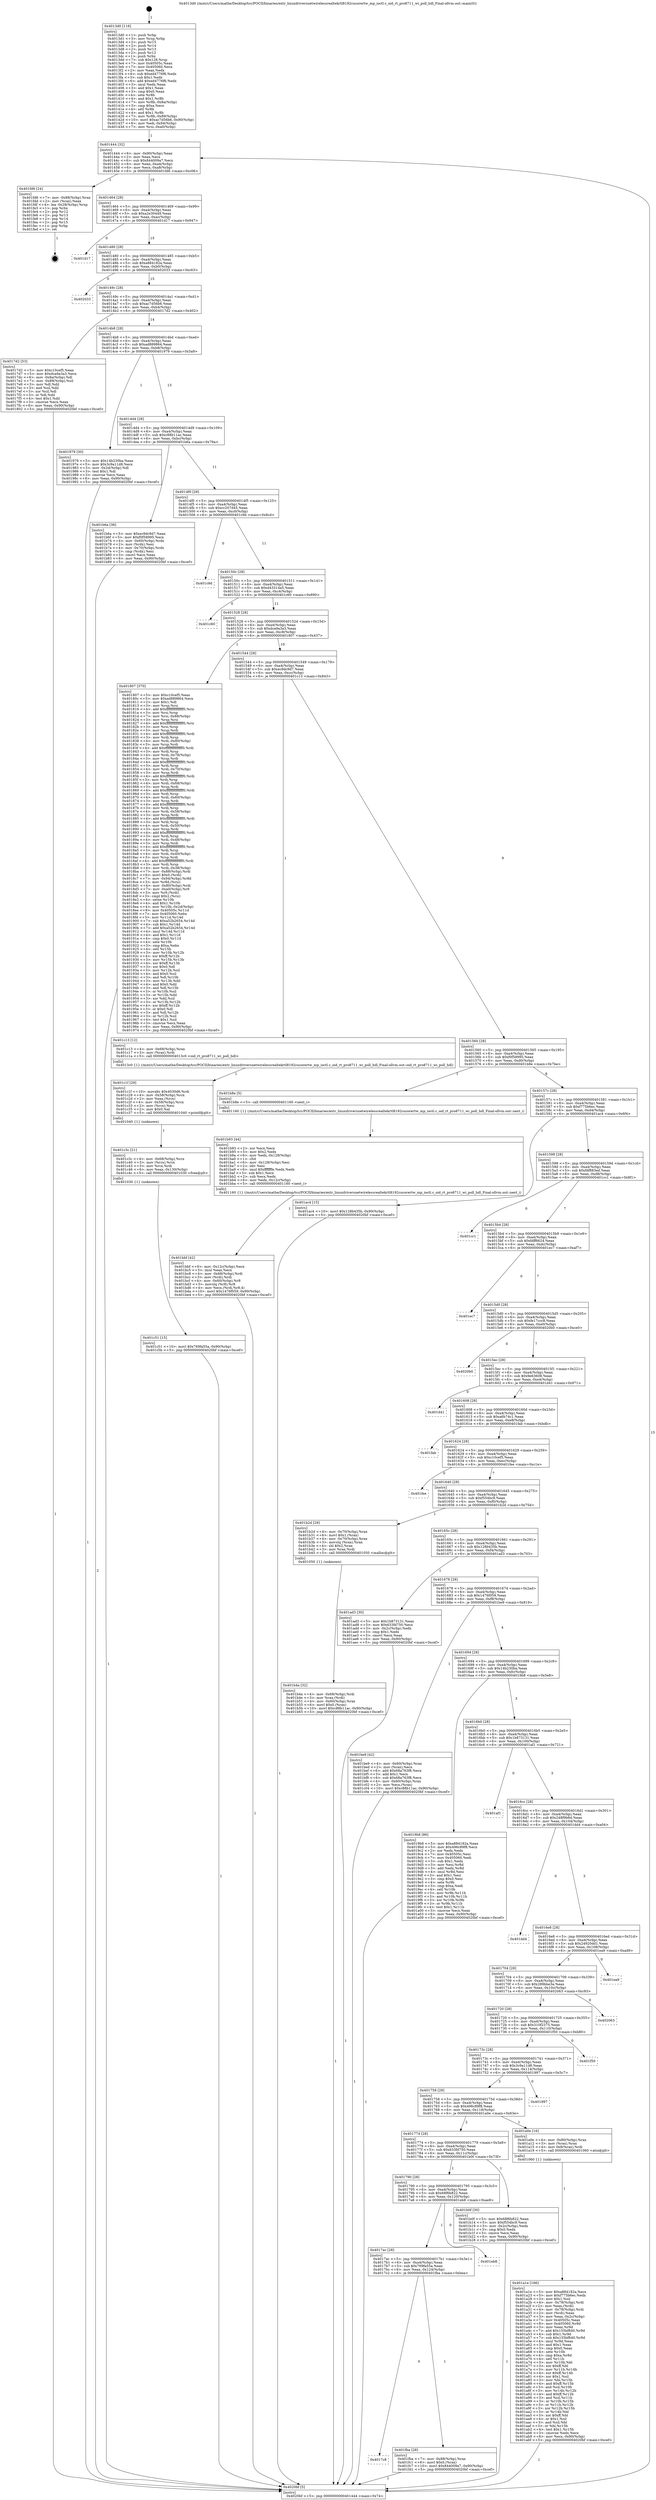 digraph "0x4013d0" {
  label = "0x4013d0 (/mnt/c/Users/mathe/Desktop/tcc/POCII/binaries/extr_linuxdriversnetwirelessrealtekrtl8192cucorertw_mp_ioctl.c_oid_rt_pro8711_wi_poll_hdl_Final-ollvm.out::main(0))"
  labelloc = "t"
  node[shape=record]

  Entry [label="",width=0.3,height=0.3,shape=circle,fillcolor=black,style=filled]
  "0x401444" [label="{
     0x401444 [32]\l
     | [instrs]\l
     &nbsp;&nbsp;0x401444 \<+6\>: mov -0x90(%rbp),%eax\l
     &nbsp;&nbsp;0x40144a \<+2\>: mov %eax,%ecx\l
     &nbsp;&nbsp;0x40144c \<+6\>: sub $0x844009a7,%ecx\l
     &nbsp;&nbsp;0x401452 \<+6\>: mov %eax,-0xa4(%rbp)\l
     &nbsp;&nbsp;0x401458 \<+6\>: mov %ecx,-0xa8(%rbp)\l
     &nbsp;&nbsp;0x40145e \<+6\>: je 0000000000401fd6 \<main+0xc06\>\l
  }"]
  "0x401fd6" [label="{
     0x401fd6 [24]\l
     | [instrs]\l
     &nbsp;&nbsp;0x401fd6 \<+7\>: mov -0x88(%rbp),%rax\l
     &nbsp;&nbsp;0x401fdd \<+2\>: mov (%rax),%eax\l
     &nbsp;&nbsp;0x401fdf \<+4\>: lea -0x28(%rbp),%rsp\l
     &nbsp;&nbsp;0x401fe3 \<+1\>: pop %rbx\l
     &nbsp;&nbsp;0x401fe4 \<+2\>: pop %r12\l
     &nbsp;&nbsp;0x401fe6 \<+2\>: pop %r13\l
     &nbsp;&nbsp;0x401fe8 \<+2\>: pop %r14\l
     &nbsp;&nbsp;0x401fea \<+2\>: pop %r15\l
     &nbsp;&nbsp;0x401fec \<+1\>: pop %rbp\l
     &nbsp;&nbsp;0x401fed \<+1\>: ret\l
  }"]
  "0x401464" [label="{
     0x401464 [28]\l
     | [instrs]\l
     &nbsp;&nbsp;0x401464 \<+5\>: jmp 0000000000401469 \<main+0x99\>\l
     &nbsp;&nbsp;0x401469 \<+6\>: mov -0xa4(%rbp),%eax\l
     &nbsp;&nbsp;0x40146f \<+5\>: sub $0xa2e30449,%eax\l
     &nbsp;&nbsp;0x401474 \<+6\>: mov %eax,-0xac(%rbp)\l
     &nbsp;&nbsp;0x40147a \<+6\>: je 0000000000401d17 \<main+0x947\>\l
  }"]
  Exit [label="",width=0.3,height=0.3,shape=circle,fillcolor=black,style=filled,peripheries=2]
  "0x401d17" [label="{
     0x401d17\l
  }", style=dashed]
  "0x401480" [label="{
     0x401480 [28]\l
     | [instrs]\l
     &nbsp;&nbsp;0x401480 \<+5\>: jmp 0000000000401485 \<main+0xb5\>\l
     &nbsp;&nbsp;0x401485 \<+6\>: mov -0xa4(%rbp),%eax\l
     &nbsp;&nbsp;0x40148b \<+5\>: sub $0xa884182a,%eax\l
     &nbsp;&nbsp;0x401490 \<+6\>: mov %eax,-0xb0(%rbp)\l
     &nbsp;&nbsp;0x401496 \<+6\>: je 0000000000402033 \<main+0xc63\>\l
  }"]
  "0x4017c8" [label="{
     0x4017c8\l
  }", style=dashed]
  "0x402033" [label="{
     0x402033\l
  }", style=dashed]
  "0x40149c" [label="{
     0x40149c [28]\l
     | [instrs]\l
     &nbsp;&nbsp;0x40149c \<+5\>: jmp 00000000004014a1 \<main+0xd1\>\l
     &nbsp;&nbsp;0x4014a1 \<+6\>: mov -0xa4(%rbp),%eax\l
     &nbsp;&nbsp;0x4014a7 \<+5\>: sub $0xac7d56b6,%eax\l
     &nbsp;&nbsp;0x4014ac \<+6\>: mov %eax,-0xb4(%rbp)\l
     &nbsp;&nbsp;0x4014b2 \<+6\>: je 00000000004017d2 \<main+0x402\>\l
  }"]
  "0x401fba" [label="{
     0x401fba [28]\l
     | [instrs]\l
     &nbsp;&nbsp;0x401fba \<+7\>: mov -0x88(%rbp),%rax\l
     &nbsp;&nbsp;0x401fc1 \<+6\>: movl $0x0,(%rax)\l
     &nbsp;&nbsp;0x401fc7 \<+10\>: movl $0x844009a7,-0x90(%rbp)\l
     &nbsp;&nbsp;0x401fd1 \<+5\>: jmp 00000000004020bf \<main+0xcef\>\l
  }"]
  "0x4017d2" [label="{
     0x4017d2 [53]\l
     | [instrs]\l
     &nbsp;&nbsp;0x4017d2 \<+5\>: mov $0xc10cef5,%eax\l
     &nbsp;&nbsp;0x4017d7 \<+5\>: mov $0xdca9a3a3,%ecx\l
     &nbsp;&nbsp;0x4017dc \<+6\>: mov -0x8a(%rbp),%dl\l
     &nbsp;&nbsp;0x4017e2 \<+7\>: mov -0x89(%rbp),%sil\l
     &nbsp;&nbsp;0x4017e9 \<+3\>: mov %dl,%dil\l
     &nbsp;&nbsp;0x4017ec \<+3\>: and %sil,%dil\l
     &nbsp;&nbsp;0x4017ef \<+3\>: xor %sil,%dl\l
     &nbsp;&nbsp;0x4017f2 \<+3\>: or %dl,%dil\l
     &nbsp;&nbsp;0x4017f5 \<+4\>: test $0x1,%dil\l
     &nbsp;&nbsp;0x4017f9 \<+3\>: cmovne %ecx,%eax\l
     &nbsp;&nbsp;0x4017fc \<+6\>: mov %eax,-0x90(%rbp)\l
     &nbsp;&nbsp;0x401802 \<+5\>: jmp 00000000004020bf \<main+0xcef\>\l
  }"]
  "0x4014b8" [label="{
     0x4014b8 [28]\l
     | [instrs]\l
     &nbsp;&nbsp;0x4014b8 \<+5\>: jmp 00000000004014bd \<main+0xed\>\l
     &nbsp;&nbsp;0x4014bd \<+6\>: mov -0xa4(%rbp),%eax\l
     &nbsp;&nbsp;0x4014c3 \<+5\>: sub $0xad889864,%eax\l
     &nbsp;&nbsp;0x4014c8 \<+6\>: mov %eax,-0xb8(%rbp)\l
     &nbsp;&nbsp;0x4014ce \<+6\>: je 0000000000401979 \<main+0x5a9\>\l
  }"]
  "0x4020bf" [label="{
     0x4020bf [5]\l
     | [instrs]\l
     &nbsp;&nbsp;0x4020bf \<+5\>: jmp 0000000000401444 \<main+0x74\>\l
  }"]
  "0x4013d0" [label="{
     0x4013d0 [116]\l
     | [instrs]\l
     &nbsp;&nbsp;0x4013d0 \<+1\>: push %rbp\l
     &nbsp;&nbsp;0x4013d1 \<+3\>: mov %rsp,%rbp\l
     &nbsp;&nbsp;0x4013d4 \<+2\>: push %r15\l
     &nbsp;&nbsp;0x4013d6 \<+2\>: push %r14\l
     &nbsp;&nbsp;0x4013d8 \<+2\>: push %r13\l
     &nbsp;&nbsp;0x4013da \<+2\>: push %r12\l
     &nbsp;&nbsp;0x4013dc \<+1\>: push %rbx\l
     &nbsp;&nbsp;0x4013dd \<+7\>: sub $0x128,%rsp\l
     &nbsp;&nbsp;0x4013e4 \<+7\>: mov 0x40505c,%eax\l
     &nbsp;&nbsp;0x4013eb \<+7\>: mov 0x405060,%ecx\l
     &nbsp;&nbsp;0x4013f2 \<+2\>: mov %eax,%edx\l
     &nbsp;&nbsp;0x4013f4 \<+6\>: sub $0xed4776f6,%edx\l
     &nbsp;&nbsp;0x4013fa \<+3\>: sub $0x1,%edx\l
     &nbsp;&nbsp;0x4013fd \<+6\>: add $0xed4776f6,%edx\l
     &nbsp;&nbsp;0x401403 \<+3\>: imul %edx,%eax\l
     &nbsp;&nbsp;0x401406 \<+3\>: and $0x1,%eax\l
     &nbsp;&nbsp;0x401409 \<+3\>: cmp $0x0,%eax\l
     &nbsp;&nbsp;0x40140c \<+4\>: sete %r8b\l
     &nbsp;&nbsp;0x401410 \<+4\>: and $0x1,%r8b\l
     &nbsp;&nbsp;0x401414 \<+7\>: mov %r8b,-0x8a(%rbp)\l
     &nbsp;&nbsp;0x40141b \<+3\>: cmp $0xa,%ecx\l
     &nbsp;&nbsp;0x40141e \<+4\>: setl %r8b\l
     &nbsp;&nbsp;0x401422 \<+4\>: and $0x1,%r8b\l
     &nbsp;&nbsp;0x401426 \<+7\>: mov %r8b,-0x89(%rbp)\l
     &nbsp;&nbsp;0x40142d \<+10\>: movl $0xac7d56b6,-0x90(%rbp)\l
     &nbsp;&nbsp;0x401437 \<+6\>: mov %edi,-0x94(%rbp)\l
     &nbsp;&nbsp;0x40143d \<+7\>: mov %rsi,-0xa0(%rbp)\l
  }"]
  "0x4017ac" [label="{
     0x4017ac [28]\l
     | [instrs]\l
     &nbsp;&nbsp;0x4017ac \<+5\>: jmp 00000000004017b1 \<main+0x3e1\>\l
     &nbsp;&nbsp;0x4017b1 \<+6\>: mov -0xa4(%rbp),%eax\l
     &nbsp;&nbsp;0x4017b7 \<+5\>: sub $0x769fa55a,%eax\l
     &nbsp;&nbsp;0x4017bc \<+6\>: mov %eax,-0x124(%rbp)\l
     &nbsp;&nbsp;0x4017c2 \<+6\>: je 0000000000401fba \<main+0xbea\>\l
  }"]
  "0x401979" [label="{
     0x401979 [30]\l
     | [instrs]\l
     &nbsp;&nbsp;0x401979 \<+5\>: mov $0x14b230ba,%eax\l
     &nbsp;&nbsp;0x40197e \<+5\>: mov $0x3c9a11d8,%ecx\l
     &nbsp;&nbsp;0x401983 \<+3\>: mov -0x2d(%rbp),%dl\l
     &nbsp;&nbsp;0x401986 \<+3\>: test $0x1,%dl\l
     &nbsp;&nbsp;0x401989 \<+3\>: cmovne %ecx,%eax\l
     &nbsp;&nbsp;0x40198c \<+6\>: mov %eax,-0x90(%rbp)\l
     &nbsp;&nbsp;0x401992 \<+5\>: jmp 00000000004020bf \<main+0xcef\>\l
  }"]
  "0x4014d4" [label="{
     0x4014d4 [28]\l
     | [instrs]\l
     &nbsp;&nbsp;0x4014d4 \<+5\>: jmp 00000000004014d9 \<main+0x109\>\l
     &nbsp;&nbsp;0x4014d9 \<+6\>: mov -0xa4(%rbp),%eax\l
     &nbsp;&nbsp;0x4014df \<+5\>: sub $0xc88b11ac,%eax\l
     &nbsp;&nbsp;0x4014e4 \<+6\>: mov %eax,-0xbc(%rbp)\l
     &nbsp;&nbsp;0x4014ea \<+6\>: je 0000000000401b6a \<main+0x79a\>\l
  }"]
  "0x401eb8" [label="{
     0x401eb8\l
  }", style=dashed]
  "0x401b6a" [label="{
     0x401b6a [36]\l
     | [instrs]\l
     &nbsp;&nbsp;0x401b6a \<+5\>: mov $0xec9dc9d7,%eax\l
     &nbsp;&nbsp;0x401b6f \<+5\>: mov $0xf0f58995,%ecx\l
     &nbsp;&nbsp;0x401b74 \<+4\>: mov -0x60(%rbp),%rdx\l
     &nbsp;&nbsp;0x401b78 \<+2\>: mov (%rdx),%esi\l
     &nbsp;&nbsp;0x401b7a \<+4\>: mov -0x70(%rbp),%rdx\l
     &nbsp;&nbsp;0x401b7e \<+2\>: cmp (%rdx),%esi\l
     &nbsp;&nbsp;0x401b80 \<+3\>: cmovl %ecx,%eax\l
     &nbsp;&nbsp;0x401b83 \<+6\>: mov %eax,-0x90(%rbp)\l
     &nbsp;&nbsp;0x401b89 \<+5\>: jmp 00000000004020bf \<main+0xcef\>\l
  }"]
  "0x4014f0" [label="{
     0x4014f0 [28]\l
     | [instrs]\l
     &nbsp;&nbsp;0x4014f0 \<+5\>: jmp 00000000004014f5 \<main+0x125\>\l
     &nbsp;&nbsp;0x4014f5 \<+6\>: mov -0xa4(%rbp),%eax\l
     &nbsp;&nbsp;0x4014fb \<+5\>: sub $0xcc207d45,%eax\l
     &nbsp;&nbsp;0x401500 \<+6\>: mov %eax,-0xc0(%rbp)\l
     &nbsp;&nbsp;0x401506 \<+6\>: je 0000000000401c9d \<main+0x8cd\>\l
  }"]
  "0x401c51" [label="{
     0x401c51 [15]\l
     | [instrs]\l
     &nbsp;&nbsp;0x401c51 \<+10\>: movl $0x769fa55a,-0x90(%rbp)\l
     &nbsp;&nbsp;0x401c5b \<+5\>: jmp 00000000004020bf \<main+0xcef\>\l
  }"]
  "0x401c9d" [label="{
     0x401c9d\l
  }", style=dashed]
  "0x40150c" [label="{
     0x40150c [28]\l
     | [instrs]\l
     &nbsp;&nbsp;0x40150c \<+5\>: jmp 0000000000401511 \<main+0x141\>\l
     &nbsp;&nbsp;0x401511 \<+6\>: mov -0xa4(%rbp),%eax\l
     &nbsp;&nbsp;0x401517 \<+5\>: sub $0xd43314a5,%eax\l
     &nbsp;&nbsp;0x40151c \<+6\>: mov %eax,-0xc4(%rbp)\l
     &nbsp;&nbsp;0x401522 \<+6\>: je 0000000000401c60 \<main+0x890\>\l
  }"]
  "0x401c3c" [label="{
     0x401c3c [21]\l
     | [instrs]\l
     &nbsp;&nbsp;0x401c3c \<+4\>: mov -0x68(%rbp),%rcx\l
     &nbsp;&nbsp;0x401c40 \<+3\>: mov (%rcx),%rcx\l
     &nbsp;&nbsp;0x401c43 \<+3\>: mov %rcx,%rdi\l
     &nbsp;&nbsp;0x401c46 \<+6\>: mov %eax,-0x130(%rbp)\l
     &nbsp;&nbsp;0x401c4c \<+5\>: call 0000000000401030 \<free@plt\>\l
     | [calls]\l
     &nbsp;&nbsp;0x401030 \{1\} (unknown)\l
  }"]
  "0x401c60" [label="{
     0x401c60\l
  }", style=dashed]
  "0x401528" [label="{
     0x401528 [28]\l
     | [instrs]\l
     &nbsp;&nbsp;0x401528 \<+5\>: jmp 000000000040152d \<main+0x15d\>\l
     &nbsp;&nbsp;0x40152d \<+6\>: mov -0xa4(%rbp),%eax\l
     &nbsp;&nbsp;0x401533 \<+5\>: sub $0xdca9a3a3,%eax\l
     &nbsp;&nbsp;0x401538 \<+6\>: mov %eax,-0xc8(%rbp)\l
     &nbsp;&nbsp;0x40153e \<+6\>: je 0000000000401807 \<main+0x437\>\l
  }"]
  "0x401c1f" [label="{
     0x401c1f [29]\l
     | [instrs]\l
     &nbsp;&nbsp;0x401c1f \<+10\>: movabs $0x4030d6,%rdi\l
     &nbsp;&nbsp;0x401c29 \<+4\>: mov -0x58(%rbp),%rcx\l
     &nbsp;&nbsp;0x401c2d \<+2\>: mov %eax,(%rcx)\l
     &nbsp;&nbsp;0x401c2f \<+4\>: mov -0x58(%rbp),%rcx\l
     &nbsp;&nbsp;0x401c33 \<+2\>: mov (%rcx),%esi\l
     &nbsp;&nbsp;0x401c35 \<+2\>: mov $0x0,%al\l
     &nbsp;&nbsp;0x401c37 \<+5\>: call 0000000000401040 \<printf@plt\>\l
     | [calls]\l
     &nbsp;&nbsp;0x401040 \{1\} (unknown)\l
  }"]
  "0x401807" [label="{
     0x401807 [370]\l
     | [instrs]\l
     &nbsp;&nbsp;0x401807 \<+5\>: mov $0xc10cef5,%eax\l
     &nbsp;&nbsp;0x40180c \<+5\>: mov $0xad889864,%ecx\l
     &nbsp;&nbsp;0x401811 \<+2\>: mov $0x1,%dl\l
     &nbsp;&nbsp;0x401813 \<+3\>: mov %rsp,%rsi\l
     &nbsp;&nbsp;0x401816 \<+4\>: add $0xfffffffffffffff0,%rsi\l
     &nbsp;&nbsp;0x40181a \<+3\>: mov %rsi,%rsp\l
     &nbsp;&nbsp;0x40181d \<+7\>: mov %rsi,-0x88(%rbp)\l
     &nbsp;&nbsp;0x401824 \<+3\>: mov %rsp,%rsi\l
     &nbsp;&nbsp;0x401827 \<+4\>: add $0xfffffffffffffff0,%rsi\l
     &nbsp;&nbsp;0x40182b \<+3\>: mov %rsi,%rsp\l
     &nbsp;&nbsp;0x40182e \<+3\>: mov %rsp,%rdi\l
     &nbsp;&nbsp;0x401831 \<+4\>: add $0xfffffffffffffff0,%rdi\l
     &nbsp;&nbsp;0x401835 \<+3\>: mov %rdi,%rsp\l
     &nbsp;&nbsp;0x401838 \<+4\>: mov %rdi,-0x80(%rbp)\l
     &nbsp;&nbsp;0x40183c \<+3\>: mov %rsp,%rdi\l
     &nbsp;&nbsp;0x40183f \<+4\>: add $0xfffffffffffffff0,%rdi\l
     &nbsp;&nbsp;0x401843 \<+3\>: mov %rdi,%rsp\l
     &nbsp;&nbsp;0x401846 \<+4\>: mov %rdi,-0x78(%rbp)\l
     &nbsp;&nbsp;0x40184a \<+3\>: mov %rsp,%rdi\l
     &nbsp;&nbsp;0x40184d \<+4\>: add $0xfffffffffffffff0,%rdi\l
     &nbsp;&nbsp;0x401851 \<+3\>: mov %rdi,%rsp\l
     &nbsp;&nbsp;0x401854 \<+4\>: mov %rdi,-0x70(%rbp)\l
     &nbsp;&nbsp;0x401858 \<+3\>: mov %rsp,%rdi\l
     &nbsp;&nbsp;0x40185b \<+4\>: add $0xfffffffffffffff0,%rdi\l
     &nbsp;&nbsp;0x40185f \<+3\>: mov %rdi,%rsp\l
     &nbsp;&nbsp;0x401862 \<+4\>: mov %rdi,-0x68(%rbp)\l
     &nbsp;&nbsp;0x401866 \<+3\>: mov %rsp,%rdi\l
     &nbsp;&nbsp;0x401869 \<+4\>: add $0xfffffffffffffff0,%rdi\l
     &nbsp;&nbsp;0x40186d \<+3\>: mov %rdi,%rsp\l
     &nbsp;&nbsp;0x401870 \<+4\>: mov %rdi,-0x60(%rbp)\l
     &nbsp;&nbsp;0x401874 \<+3\>: mov %rsp,%rdi\l
     &nbsp;&nbsp;0x401877 \<+4\>: add $0xfffffffffffffff0,%rdi\l
     &nbsp;&nbsp;0x40187b \<+3\>: mov %rdi,%rsp\l
     &nbsp;&nbsp;0x40187e \<+4\>: mov %rdi,-0x58(%rbp)\l
     &nbsp;&nbsp;0x401882 \<+3\>: mov %rsp,%rdi\l
     &nbsp;&nbsp;0x401885 \<+4\>: add $0xfffffffffffffff0,%rdi\l
     &nbsp;&nbsp;0x401889 \<+3\>: mov %rdi,%rsp\l
     &nbsp;&nbsp;0x40188c \<+4\>: mov %rdi,-0x50(%rbp)\l
     &nbsp;&nbsp;0x401890 \<+3\>: mov %rsp,%rdi\l
     &nbsp;&nbsp;0x401893 \<+4\>: add $0xfffffffffffffff0,%rdi\l
     &nbsp;&nbsp;0x401897 \<+3\>: mov %rdi,%rsp\l
     &nbsp;&nbsp;0x40189a \<+4\>: mov %rdi,-0x48(%rbp)\l
     &nbsp;&nbsp;0x40189e \<+3\>: mov %rsp,%rdi\l
     &nbsp;&nbsp;0x4018a1 \<+4\>: add $0xfffffffffffffff0,%rdi\l
     &nbsp;&nbsp;0x4018a5 \<+3\>: mov %rdi,%rsp\l
     &nbsp;&nbsp;0x4018a8 \<+4\>: mov %rdi,-0x40(%rbp)\l
     &nbsp;&nbsp;0x4018ac \<+3\>: mov %rsp,%rdi\l
     &nbsp;&nbsp;0x4018af \<+4\>: add $0xfffffffffffffff0,%rdi\l
     &nbsp;&nbsp;0x4018b3 \<+3\>: mov %rdi,%rsp\l
     &nbsp;&nbsp;0x4018b6 \<+4\>: mov %rdi,-0x38(%rbp)\l
     &nbsp;&nbsp;0x4018ba \<+7\>: mov -0x88(%rbp),%rdi\l
     &nbsp;&nbsp;0x4018c1 \<+6\>: movl $0x0,(%rdi)\l
     &nbsp;&nbsp;0x4018c7 \<+7\>: mov -0x94(%rbp),%r8d\l
     &nbsp;&nbsp;0x4018ce \<+3\>: mov %r8d,(%rsi)\l
     &nbsp;&nbsp;0x4018d1 \<+4\>: mov -0x80(%rbp),%rdi\l
     &nbsp;&nbsp;0x4018d5 \<+7\>: mov -0xa0(%rbp),%r9\l
     &nbsp;&nbsp;0x4018dc \<+3\>: mov %r9,(%rdi)\l
     &nbsp;&nbsp;0x4018df \<+3\>: cmpl $0x2,(%rsi)\l
     &nbsp;&nbsp;0x4018e2 \<+4\>: setne %r10b\l
     &nbsp;&nbsp;0x4018e6 \<+4\>: and $0x1,%r10b\l
     &nbsp;&nbsp;0x4018ea \<+4\>: mov %r10b,-0x2d(%rbp)\l
     &nbsp;&nbsp;0x4018ee \<+8\>: mov 0x40505c,%r11d\l
     &nbsp;&nbsp;0x4018f6 \<+7\>: mov 0x405060,%ebx\l
     &nbsp;&nbsp;0x4018fd \<+3\>: mov %r11d,%r14d\l
     &nbsp;&nbsp;0x401900 \<+7\>: sub $0xa52b2654,%r14d\l
     &nbsp;&nbsp;0x401907 \<+4\>: sub $0x1,%r14d\l
     &nbsp;&nbsp;0x40190b \<+7\>: add $0xa52b2654,%r14d\l
     &nbsp;&nbsp;0x401912 \<+4\>: imul %r14d,%r11d\l
     &nbsp;&nbsp;0x401916 \<+4\>: and $0x1,%r11d\l
     &nbsp;&nbsp;0x40191a \<+4\>: cmp $0x0,%r11d\l
     &nbsp;&nbsp;0x40191e \<+4\>: sete %r10b\l
     &nbsp;&nbsp;0x401922 \<+3\>: cmp $0xa,%ebx\l
     &nbsp;&nbsp;0x401925 \<+4\>: setl %r15b\l
     &nbsp;&nbsp;0x401929 \<+3\>: mov %r10b,%r12b\l
     &nbsp;&nbsp;0x40192c \<+4\>: xor $0xff,%r12b\l
     &nbsp;&nbsp;0x401930 \<+3\>: mov %r15b,%r13b\l
     &nbsp;&nbsp;0x401933 \<+4\>: xor $0xff,%r13b\l
     &nbsp;&nbsp;0x401937 \<+3\>: xor $0x0,%dl\l
     &nbsp;&nbsp;0x40193a \<+3\>: mov %r12b,%sil\l
     &nbsp;&nbsp;0x40193d \<+4\>: and $0x0,%sil\l
     &nbsp;&nbsp;0x401941 \<+3\>: and %dl,%r10b\l
     &nbsp;&nbsp;0x401944 \<+3\>: mov %r13b,%dil\l
     &nbsp;&nbsp;0x401947 \<+4\>: and $0x0,%dil\l
     &nbsp;&nbsp;0x40194b \<+3\>: and %dl,%r15b\l
     &nbsp;&nbsp;0x40194e \<+3\>: or %r10b,%sil\l
     &nbsp;&nbsp;0x401951 \<+3\>: or %r15b,%dil\l
     &nbsp;&nbsp;0x401954 \<+3\>: xor %dil,%sil\l
     &nbsp;&nbsp;0x401957 \<+3\>: or %r13b,%r12b\l
     &nbsp;&nbsp;0x40195a \<+4\>: xor $0xff,%r12b\l
     &nbsp;&nbsp;0x40195e \<+3\>: or $0x0,%dl\l
     &nbsp;&nbsp;0x401961 \<+3\>: and %dl,%r12b\l
     &nbsp;&nbsp;0x401964 \<+3\>: or %r12b,%sil\l
     &nbsp;&nbsp;0x401967 \<+4\>: test $0x1,%sil\l
     &nbsp;&nbsp;0x40196b \<+3\>: cmovne %ecx,%eax\l
     &nbsp;&nbsp;0x40196e \<+6\>: mov %eax,-0x90(%rbp)\l
     &nbsp;&nbsp;0x401974 \<+5\>: jmp 00000000004020bf \<main+0xcef\>\l
  }"]
  "0x401544" [label="{
     0x401544 [28]\l
     | [instrs]\l
     &nbsp;&nbsp;0x401544 \<+5\>: jmp 0000000000401549 \<main+0x179\>\l
     &nbsp;&nbsp;0x401549 \<+6\>: mov -0xa4(%rbp),%eax\l
     &nbsp;&nbsp;0x40154f \<+5\>: sub $0xec9dc9d7,%eax\l
     &nbsp;&nbsp;0x401554 \<+6\>: mov %eax,-0xcc(%rbp)\l
     &nbsp;&nbsp;0x40155a \<+6\>: je 0000000000401c13 \<main+0x843\>\l
  }"]
  "0x401bbf" [label="{
     0x401bbf [42]\l
     | [instrs]\l
     &nbsp;&nbsp;0x401bbf \<+6\>: mov -0x12c(%rbp),%ecx\l
     &nbsp;&nbsp;0x401bc5 \<+3\>: imul %eax,%ecx\l
     &nbsp;&nbsp;0x401bc8 \<+4\>: mov -0x68(%rbp),%rdi\l
     &nbsp;&nbsp;0x401bcc \<+3\>: mov (%rdi),%rdi\l
     &nbsp;&nbsp;0x401bcf \<+4\>: mov -0x60(%rbp),%r8\l
     &nbsp;&nbsp;0x401bd3 \<+3\>: movslq (%r8),%r8\l
     &nbsp;&nbsp;0x401bd6 \<+4\>: mov %ecx,(%rdi,%r8,4)\l
     &nbsp;&nbsp;0x401bda \<+10\>: movl $0x1476f059,-0x90(%rbp)\l
     &nbsp;&nbsp;0x401be4 \<+5\>: jmp 00000000004020bf \<main+0xcef\>\l
  }"]
  "0x401b93" [label="{
     0x401b93 [44]\l
     | [instrs]\l
     &nbsp;&nbsp;0x401b93 \<+2\>: xor %ecx,%ecx\l
     &nbsp;&nbsp;0x401b95 \<+5\>: mov $0x2,%edx\l
     &nbsp;&nbsp;0x401b9a \<+6\>: mov %edx,-0x128(%rbp)\l
     &nbsp;&nbsp;0x401ba0 \<+1\>: cltd\l
     &nbsp;&nbsp;0x401ba1 \<+6\>: mov -0x128(%rbp),%esi\l
     &nbsp;&nbsp;0x401ba7 \<+2\>: idiv %esi\l
     &nbsp;&nbsp;0x401ba9 \<+6\>: imul $0xfffffffe,%edx,%edx\l
     &nbsp;&nbsp;0x401baf \<+3\>: sub $0x1,%ecx\l
     &nbsp;&nbsp;0x401bb2 \<+2\>: sub %ecx,%edx\l
     &nbsp;&nbsp;0x401bb4 \<+6\>: mov %edx,-0x12c(%rbp)\l
     &nbsp;&nbsp;0x401bba \<+5\>: call 0000000000401160 \<next_i\>\l
     | [calls]\l
     &nbsp;&nbsp;0x401160 \{1\} (/mnt/c/Users/mathe/Desktop/tcc/POCII/binaries/extr_linuxdriversnetwirelessrealtekrtl8192cucorertw_mp_ioctl.c_oid_rt_pro8711_wi_poll_hdl_Final-ollvm.out::next_i)\l
  }"]
  "0x401c13" [label="{
     0x401c13 [12]\l
     | [instrs]\l
     &nbsp;&nbsp;0x401c13 \<+4\>: mov -0x68(%rbp),%rax\l
     &nbsp;&nbsp;0x401c17 \<+3\>: mov (%rax),%rdi\l
     &nbsp;&nbsp;0x401c1a \<+5\>: call 00000000004013c0 \<oid_rt_pro8711_wi_poll_hdl\>\l
     | [calls]\l
     &nbsp;&nbsp;0x4013c0 \{1\} (/mnt/c/Users/mathe/Desktop/tcc/POCII/binaries/extr_linuxdriversnetwirelessrealtekrtl8192cucorertw_mp_ioctl.c_oid_rt_pro8711_wi_poll_hdl_Final-ollvm.out::oid_rt_pro8711_wi_poll_hdl)\l
  }"]
  "0x401560" [label="{
     0x401560 [28]\l
     | [instrs]\l
     &nbsp;&nbsp;0x401560 \<+5\>: jmp 0000000000401565 \<main+0x195\>\l
     &nbsp;&nbsp;0x401565 \<+6\>: mov -0xa4(%rbp),%eax\l
     &nbsp;&nbsp;0x40156b \<+5\>: sub $0xf0f58995,%eax\l
     &nbsp;&nbsp;0x401570 \<+6\>: mov %eax,-0xd0(%rbp)\l
     &nbsp;&nbsp;0x401576 \<+6\>: je 0000000000401b8e \<main+0x7be\>\l
  }"]
  "0x401b4a" [label="{
     0x401b4a [32]\l
     | [instrs]\l
     &nbsp;&nbsp;0x401b4a \<+4\>: mov -0x68(%rbp),%rdi\l
     &nbsp;&nbsp;0x401b4e \<+3\>: mov %rax,(%rdi)\l
     &nbsp;&nbsp;0x401b51 \<+4\>: mov -0x60(%rbp),%rax\l
     &nbsp;&nbsp;0x401b55 \<+6\>: movl $0x0,(%rax)\l
     &nbsp;&nbsp;0x401b5b \<+10\>: movl $0xc88b11ac,-0x90(%rbp)\l
     &nbsp;&nbsp;0x401b65 \<+5\>: jmp 00000000004020bf \<main+0xcef\>\l
  }"]
  "0x401b8e" [label="{
     0x401b8e [5]\l
     | [instrs]\l
     &nbsp;&nbsp;0x401b8e \<+5\>: call 0000000000401160 \<next_i\>\l
     | [calls]\l
     &nbsp;&nbsp;0x401160 \{1\} (/mnt/c/Users/mathe/Desktop/tcc/POCII/binaries/extr_linuxdriversnetwirelessrealtekrtl8192cucorertw_mp_ioctl.c_oid_rt_pro8711_wi_poll_hdl_Final-ollvm.out::next_i)\l
  }"]
  "0x40157c" [label="{
     0x40157c [28]\l
     | [instrs]\l
     &nbsp;&nbsp;0x40157c \<+5\>: jmp 0000000000401581 \<main+0x1b1\>\l
     &nbsp;&nbsp;0x401581 \<+6\>: mov -0xa4(%rbp),%eax\l
     &nbsp;&nbsp;0x401587 \<+5\>: sub $0xf775b6ec,%eax\l
     &nbsp;&nbsp;0x40158c \<+6\>: mov %eax,-0xd4(%rbp)\l
     &nbsp;&nbsp;0x401592 \<+6\>: je 0000000000401ac4 \<main+0x6f4\>\l
  }"]
  "0x401790" [label="{
     0x401790 [28]\l
     | [instrs]\l
     &nbsp;&nbsp;0x401790 \<+5\>: jmp 0000000000401795 \<main+0x3c5\>\l
     &nbsp;&nbsp;0x401795 \<+6\>: mov -0xa4(%rbp),%eax\l
     &nbsp;&nbsp;0x40179b \<+5\>: sub $0x68f6b822,%eax\l
     &nbsp;&nbsp;0x4017a0 \<+6\>: mov %eax,-0x120(%rbp)\l
     &nbsp;&nbsp;0x4017a6 \<+6\>: je 0000000000401eb8 \<main+0xae8\>\l
  }"]
  "0x401ac4" [label="{
     0x401ac4 [15]\l
     | [instrs]\l
     &nbsp;&nbsp;0x401ac4 \<+10\>: movl $0x128b435b,-0x90(%rbp)\l
     &nbsp;&nbsp;0x401ace \<+5\>: jmp 00000000004020bf \<main+0xcef\>\l
  }"]
  "0x401598" [label="{
     0x401598 [28]\l
     | [instrs]\l
     &nbsp;&nbsp;0x401598 \<+5\>: jmp 000000000040159d \<main+0x1cd\>\l
     &nbsp;&nbsp;0x40159d \<+6\>: mov -0xa4(%rbp),%eax\l
     &nbsp;&nbsp;0x4015a3 \<+5\>: sub $0xfdf883ed,%eax\l
     &nbsp;&nbsp;0x4015a8 \<+6\>: mov %eax,-0xd8(%rbp)\l
     &nbsp;&nbsp;0x4015ae \<+6\>: je 0000000000401cc1 \<main+0x8f1\>\l
  }"]
  "0x401b0f" [label="{
     0x401b0f [30]\l
     | [instrs]\l
     &nbsp;&nbsp;0x401b0f \<+5\>: mov $0x68f6b822,%eax\l
     &nbsp;&nbsp;0x401b14 \<+5\>: mov $0xf554bc9,%ecx\l
     &nbsp;&nbsp;0x401b19 \<+3\>: mov -0x2c(%rbp),%edx\l
     &nbsp;&nbsp;0x401b1c \<+3\>: cmp $0x0,%edx\l
     &nbsp;&nbsp;0x401b1f \<+3\>: cmove %ecx,%eax\l
     &nbsp;&nbsp;0x401b22 \<+6\>: mov %eax,-0x90(%rbp)\l
     &nbsp;&nbsp;0x401b28 \<+5\>: jmp 00000000004020bf \<main+0xcef\>\l
  }"]
  "0x401cc1" [label="{
     0x401cc1\l
  }", style=dashed]
  "0x4015b4" [label="{
     0x4015b4 [28]\l
     | [instrs]\l
     &nbsp;&nbsp;0x4015b4 \<+5\>: jmp 00000000004015b9 \<main+0x1e9\>\l
     &nbsp;&nbsp;0x4015b9 \<+6\>: mov -0xa4(%rbp),%eax\l
     &nbsp;&nbsp;0x4015bf \<+5\>: sub $0xfdff6624,%eax\l
     &nbsp;&nbsp;0x4015c4 \<+6\>: mov %eax,-0xdc(%rbp)\l
     &nbsp;&nbsp;0x4015ca \<+6\>: je 0000000000401ec7 \<main+0xaf7\>\l
  }"]
  "0x401a1e" [label="{
     0x401a1e [166]\l
     | [instrs]\l
     &nbsp;&nbsp;0x401a1e \<+5\>: mov $0xa884182a,%ecx\l
     &nbsp;&nbsp;0x401a23 \<+5\>: mov $0xf775b6ec,%edx\l
     &nbsp;&nbsp;0x401a28 \<+3\>: mov $0x1,%sil\l
     &nbsp;&nbsp;0x401a2b \<+4\>: mov -0x78(%rbp),%rdi\l
     &nbsp;&nbsp;0x401a2f \<+2\>: mov %eax,(%rdi)\l
     &nbsp;&nbsp;0x401a31 \<+4\>: mov -0x78(%rbp),%rdi\l
     &nbsp;&nbsp;0x401a35 \<+2\>: mov (%rdi),%eax\l
     &nbsp;&nbsp;0x401a37 \<+3\>: mov %eax,-0x2c(%rbp)\l
     &nbsp;&nbsp;0x401a3a \<+7\>: mov 0x40505c,%eax\l
     &nbsp;&nbsp;0x401a41 \<+8\>: mov 0x405060,%r8d\l
     &nbsp;&nbsp;0x401a49 \<+3\>: mov %eax,%r9d\l
     &nbsp;&nbsp;0x401a4c \<+7\>: add $0x155bf840,%r9d\l
     &nbsp;&nbsp;0x401a53 \<+4\>: sub $0x1,%r9d\l
     &nbsp;&nbsp;0x401a57 \<+7\>: sub $0x155bf840,%r9d\l
     &nbsp;&nbsp;0x401a5e \<+4\>: imul %r9d,%eax\l
     &nbsp;&nbsp;0x401a62 \<+3\>: and $0x1,%eax\l
     &nbsp;&nbsp;0x401a65 \<+3\>: cmp $0x0,%eax\l
     &nbsp;&nbsp;0x401a68 \<+4\>: sete %r10b\l
     &nbsp;&nbsp;0x401a6c \<+4\>: cmp $0xa,%r8d\l
     &nbsp;&nbsp;0x401a70 \<+4\>: setl %r11b\l
     &nbsp;&nbsp;0x401a74 \<+3\>: mov %r10b,%bl\l
     &nbsp;&nbsp;0x401a77 \<+3\>: xor $0xff,%bl\l
     &nbsp;&nbsp;0x401a7a \<+3\>: mov %r11b,%r14b\l
     &nbsp;&nbsp;0x401a7d \<+4\>: xor $0xff,%r14b\l
     &nbsp;&nbsp;0x401a81 \<+4\>: xor $0x1,%sil\l
     &nbsp;&nbsp;0x401a85 \<+3\>: mov %bl,%r15b\l
     &nbsp;&nbsp;0x401a88 \<+4\>: and $0xff,%r15b\l
     &nbsp;&nbsp;0x401a8c \<+3\>: and %sil,%r10b\l
     &nbsp;&nbsp;0x401a8f \<+3\>: mov %r14b,%r12b\l
     &nbsp;&nbsp;0x401a92 \<+4\>: and $0xff,%r12b\l
     &nbsp;&nbsp;0x401a96 \<+3\>: and %sil,%r11b\l
     &nbsp;&nbsp;0x401a99 \<+3\>: or %r10b,%r15b\l
     &nbsp;&nbsp;0x401a9c \<+3\>: or %r11b,%r12b\l
     &nbsp;&nbsp;0x401a9f \<+3\>: xor %r12b,%r15b\l
     &nbsp;&nbsp;0x401aa2 \<+3\>: or %r14b,%bl\l
     &nbsp;&nbsp;0x401aa5 \<+3\>: xor $0xff,%bl\l
     &nbsp;&nbsp;0x401aa8 \<+4\>: or $0x1,%sil\l
     &nbsp;&nbsp;0x401aac \<+3\>: and %sil,%bl\l
     &nbsp;&nbsp;0x401aaf \<+3\>: or %bl,%r15b\l
     &nbsp;&nbsp;0x401ab2 \<+4\>: test $0x1,%r15b\l
     &nbsp;&nbsp;0x401ab6 \<+3\>: cmovne %edx,%ecx\l
     &nbsp;&nbsp;0x401ab9 \<+6\>: mov %ecx,-0x90(%rbp)\l
     &nbsp;&nbsp;0x401abf \<+5\>: jmp 00000000004020bf \<main+0xcef\>\l
  }"]
  "0x401ec7" [label="{
     0x401ec7\l
  }", style=dashed]
  "0x4015d0" [label="{
     0x4015d0 [28]\l
     | [instrs]\l
     &nbsp;&nbsp;0x4015d0 \<+5\>: jmp 00000000004015d5 \<main+0x205\>\l
     &nbsp;&nbsp;0x4015d5 \<+6\>: mov -0xa4(%rbp),%eax\l
     &nbsp;&nbsp;0x4015db \<+5\>: sub $0xfe17ccc8,%eax\l
     &nbsp;&nbsp;0x4015e0 \<+6\>: mov %eax,-0xe0(%rbp)\l
     &nbsp;&nbsp;0x4015e6 \<+6\>: je 00000000004020b0 \<main+0xce0\>\l
  }"]
  "0x401774" [label="{
     0x401774 [28]\l
     | [instrs]\l
     &nbsp;&nbsp;0x401774 \<+5\>: jmp 0000000000401779 \<main+0x3a9\>\l
     &nbsp;&nbsp;0x401779 \<+6\>: mov -0xa4(%rbp),%eax\l
     &nbsp;&nbsp;0x40177f \<+5\>: sub $0x633fd750,%eax\l
     &nbsp;&nbsp;0x401784 \<+6\>: mov %eax,-0x11c(%rbp)\l
     &nbsp;&nbsp;0x40178a \<+6\>: je 0000000000401b0f \<main+0x73f\>\l
  }"]
  "0x4020b0" [label="{
     0x4020b0\l
  }", style=dashed]
  "0x4015ec" [label="{
     0x4015ec [28]\l
     | [instrs]\l
     &nbsp;&nbsp;0x4015ec \<+5\>: jmp 00000000004015f1 \<main+0x221\>\l
     &nbsp;&nbsp;0x4015f1 \<+6\>: mov -0xa4(%rbp),%eax\l
     &nbsp;&nbsp;0x4015f7 \<+5\>: sub $0x9e63608,%eax\l
     &nbsp;&nbsp;0x4015fc \<+6\>: mov %eax,-0xe4(%rbp)\l
     &nbsp;&nbsp;0x401602 \<+6\>: je 0000000000401d41 \<main+0x971\>\l
  }"]
  "0x401a0e" [label="{
     0x401a0e [16]\l
     | [instrs]\l
     &nbsp;&nbsp;0x401a0e \<+4\>: mov -0x80(%rbp),%rax\l
     &nbsp;&nbsp;0x401a12 \<+3\>: mov (%rax),%rax\l
     &nbsp;&nbsp;0x401a15 \<+4\>: mov 0x8(%rax),%rdi\l
     &nbsp;&nbsp;0x401a19 \<+5\>: call 0000000000401060 \<atoi@plt\>\l
     | [calls]\l
     &nbsp;&nbsp;0x401060 \{1\} (unknown)\l
  }"]
  "0x401d41" [label="{
     0x401d41\l
  }", style=dashed]
  "0x401608" [label="{
     0x401608 [28]\l
     | [instrs]\l
     &nbsp;&nbsp;0x401608 \<+5\>: jmp 000000000040160d \<main+0x23d\>\l
     &nbsp;&nbsp;0x40160d \<+6\>: mov -0xa4(%rbp),%eax\l
     &nbsp;&nbsp;0x401613 \<+5\>: sub $0xa6b74c1,%eax\l
     &nbsp;&nbsp;0x401618 \<+6\>: mov %eax,-0xe8(%rbp)\l
     &nbsp;&nbsp;0x40161e \<+6\>: je 0000000000401fab \<main+0xbdb\>\l
  }"]
  "0x401758" [label="{
     0x401758 [28]\l
     | [instrs]\l
     &nbsp;&nbsp;0x401758 \<+5\>: jmp 000000000040175d \<main+0x38d\>\l
     &nbsp;&nbsp;0x40175d \<+6\>: mov -0xa4(%rbp),%eax\l
     &nbsp;&nbsp;0x401763 \<+5\>: sub $0x496c89f8,%eax\l
     &nbsp;&nbsp;0x401768 \<+6\>: mov %eax,-0x118(%rbp)\l
     &nbsp;&nbsp;0x40176e \<+6\>: je 0000000000401a0e \<main+0x63e\>\l
  }"]
  "0x401fab" [label="{
     0x401fab\l
  }", style=dashed]
  "0x401624" [label="{
     0x401624 [28]\l
     | [instrs]\l
     &nbsp;&nbsp;0x401624 \<+5\>: jmp 0000000000401629 \<main+0x259\>\l
     &nbsp;&nbsp;0x401629 \<+6\>: mov -0xa4(%rbp),%eax\l
     &nbsp;&nbsp;0x40162f \<+5\>: sub $0xc10cef5,%eax\l
     &nbsp;&nbsp;0x401634 \<+6\>: mov %eax,-0xec(%rbp)\l
     &nbsp;&nbsp;0x40163a \<+6\>: je 0000000000401fee \<main+0xc1e\>\l
  }"]
  "0x401997" [label="{
     0x401997\l
  }", style=dashed]
  "0x401fee" [label="{
     0x401fee\l
  }", style=dashed]
  "0x401640" [label="{
     0x401640 [28]\l
     | [instrs]\l
     &nbsp;&nbsp;0x401640 \<+5\>: jmp 0000000000401645 \<main+0x275\>\l
     &nbsp;&nbsp;0x401645 \<+6\>: mov -0xa4(%rbp),%eax\l
     &nbsp;&nbsp;0x40164b \<+5\>: sub $0xf554bc9,%eax\l
     &nbsp;&nbsp;0x401650 \<+6\>: mov %eax,-0xf0(%rbp)\l
     &nbsp;&nbsp;0x401656 \<+6\>: je 0000000000401b2d \<main+0x75d\>\l
  }"]
  "0x40173c" [label="{
     0x40173c [28]\l
     | [instrs]\l
     &nbsp;&nbsp;0x40173c \<+5\>: jmp 0000000000401741 \<main+0x371\>\l
     &nbsp;&nbsp;0x401741 \<+6\>: mov -0xa4(%rbp),%eax\l
     &nbsp;&nbsp;0x401747 \<+5\>: sub $0x3c9a11d8,%eax\l
     &nbsp;&nbsp;0x40174c \<+6\>: mov %eax,-0x114(%rbp)\l
     &nbsp;&nbsp;0x401752 \<+6\>: je 0000000000401997 \<main+0x5c7\>\l
  }"]
  "0x401b2d" [label="{
     0x401b2d [29]\l
     | [instrs]\l
     &nbsp;&nbsp;0x401b2d \<+4\>: mov -0x70(%rbp),%rax\l
     &nbsp;&nbsp;0x401b31 \<+6\>: movl $0x1,(%rax)\l
     &nbsp;&nbsp;0x401b37 \<+4\>: mov -0x70(%rbp),%rax\l
     &nbsp;&nbsp;0x401b3b \<+3\>: movslq (%rax),%rax\l
     &nbsp;&nbsp;0x401b3e \<+4\>: shl $0x2,%rax\l
     &nbsp;&nbsp;0x401b42 \<+3\>: mov %rax,%rdi\l
     &nbsp;&nbsp;0x401b45 \<+5\>: call 0000000000401050 \<malloc@plt\>\l
     | [calls]\l
     &nbsp;&nbsp;0x401050 \{1\} (unknown)\l
  }"]
  "0x40165c" [label="{
     0x40165c [28]\l
     | [instrs]\l
     &nbsp;&nbsp;0x40165c \<+5\>: jmp 0000000000401661 \<main+0x291\>\l
     &nbsp;&nbsp;0x401661 \<+6\>: mov -0xa4(%rbp),%eax\l
     &nbsp;&nbsp;0x401667 \<+5\>: sub $0x128b435b,%eax\l
     &nbsp;&nbsp;0x40166c \<+6\>: mov %eax,-0xf4(%rbp)\l
     &nbsp;&nbsp;0x401672 \<+6\>: je 0000000000401ad3 \<main+0x703\>\l
  }"]
  "0x401f50" [label="{
     0x401f50\l
  }", style=dashed]
  "0x401ad3" [label="{
     0x401ad3 [30]\l
     | [instrs]\l
     &nbsp;&nbsp;0x401ad3 \<+5\>: mov $0x1b873131,%eax\l
     &nbsp;&nbsp;0x401ad8 \<+5\>: mov $0x633fd750,%ecx\l
     &nbsp;&nbsp;0x401add \<+3\>: mov -0x2c(%rbp),%edx\l
     &nbsp;&nbsp;0x401ae0 \<+3\>: cmp $0x1,%edx\l
     &nbsp;&nbsp;0x401ae3 \<+3\>: cmovl %ecx,%eax\l
     &nbsp;&nbsp;0x401ae6 \<+6\>: mov %eax,-0x90(%rbp)\l
     &nbsp;&nbsp;0x401aec \<+5\>: jmp 00000000004020bf \<main+0xcef\>\l
  }"]
  "0x401678" [label="{
     0x401678 [28]\l
     | [instrs]\l
     &nbsp;&nbsp;0x401678 \<+5\>: jmp 000000000040167d \<main+0x2ad\>\l
     &nbsp;&nbsp;0x40167d \<+6\>: mov -0xa4(%rbp),%eax\l
     &nbsp;&nbsp;0x401683 \<+5\>: sub $0x1476f059,%eax\l
     &nbsp;&nbsp;0x401688 \<+6\>: mov %eax,-0xf8(%rbp)\l
     &nbsp;&nbsp;0x40168e \<+6\>: je 0000000000401be9 \<main+0x819\>\l
  }"]
  "0x401720" [label="{
     0x401720 [28]\l
     | [instrs]\l
     &nbsp;&nbsp;0x401720 \<+5\>: jmp 0000000000401725 \<main+0x355\>\l
     &nbsp;&nbsp;0x401725 \<+6\>: mov -0xa4(%rbp),%eax\l
     &nbsp;&nbsp;0x40172b \<+5\>: sub $0x310f2375,%eax\l
     &nbsp;&nbsp;0x401730 \<+6\>: mov %eax,-0x110(%rbp)\l
     &nbsp;&nbsp;0x401736 \<+6\>: je 0000000000401f50 \<main+0xb80\>\l
  }"]
  "0x401be9" [label="{
     0x401be9 [42]\l
     | [instrs]\l
     &nbsp;&nbsp;0x401be9 \<+4\>: mov -0x60(%rbp),%rax\l
     &nbsp;&nbsp;0x401bed \<+2\>: mov (%rax),%ecx\l
     &nbsp;&nbsp;0x401bef \<+6\>: add $0x68a763f8,%ecx\l
     &nbsp;&nbsp;0x401bf5 \<+3\>: add $0x1,%ecx\l
     &nbsp;&nbsp;0x401bf8 \<+6\>: sub $0x68a763f8,%ecx\l
     &nbsp;&nbsp;0x401bfe \<+4\>: mov -0x60(%rbp),%rax\l
     &nbsp;&nbsp;0x401c02 \<+2\>: mov %ecx,(%rax)\l
     &nbsp;&nbsp;0x401c04 \<+10\>: movl $0xc88b11ac,-0x90(%rbp)\l
     &nbsp;&nbsp;0x401c0e \<+5\>: jmp 00000000004020bf \<main+0xcef\>\l
  }"]
  "0x401694" [label="{
     0x401694 [28]\l
     | [instrs]\l
     &nbsp;&nbsp;0x401694 \<+5\>: jmp 0000000000401699 \<main+0x2c9\>\l
     &nbsp;&nbsp;0x401699 \<+6\>: mov -0xa4(%rbp),%eax\l
     &nbsp;&nbsp;0x40169f \<+5\>: sub $0x14b230ba,%eax\l
     &nbsp;&nbsp;0x4016a4 \<+6\>: mov %eax,-0xfc(%rbp)\l
     &nbsp;&nbsp;0x4016aa \<+6\>: je 00000000004019b8 \<main+0x5e8\>\l
  }"]
  "0x402063" [label="{
     0x402063\l
  }", style=dashed]
  "0x4019b8" [label="{
     0x4019b8 [86]\l
     | [instrs]\l
     &nbsp;&nbsp;0x4019b8 \<+5\>: mov $0xa884182a,%eax\l
     &nbsp;&nbsp;0x4019bd \<+5\>: mov $0x496c89f8,%ecx\l
     &nbsp;&nbsp;0x4019c2 \<+2\>: xor %edx,%edx\l
     &nbsp;&nbsp;0x4019c4 \<+7\>: mov 0x40505c,%esi\l
     &nbsp;&nbsp;0x4019cb \<+7\>: mov 0x405060,%edi\l
     &nbsp;&nbsp;0x4019d2 \<+3\>: sub $0x1,%edx\l
     &nbsp;&nbsp;0x4019d5 \<+3\>: mov %esi,%r8d\l
     &nbsp;&nbsp;0x4019d8 \<+3\>: add %edx,%r8d\l
     &nbsp;&nbsp;0x4019db \<+4\>: imul %r8d,%esi\l
     &nbsp;&nbsp;0x4019df \<+3\>: and $0x1,%esi\l
     &nbsp;&nbsp;0x4019e2 \<+3\>: cmp $0x0,%esi\l
     &nbsp;&nbsp;0x4019e5 \<+4\>: sete %r9b\l
     &nbsp;&nbsp;0x4019e9 \<+3\>: cmp $0xa,%edi\l
     &nbsp;&nbsp;0x4019ec \<+4\>: setl %r10b\l
     &nbsp;&nbsp;0x4019f0 \<+3\>: mov %r9b,%r11b\l
     &nbsp;&nbsp;0x4019f3 \<+3\>: and %r10b,%r11b\l
     &nbsp;&nbsp;0x4019f6 \<+3\>: xor %r10b,%r9b\l
     &nbsp;&nbsp;0x4019f9 \<+3\>: or %r9b,%r11b\l
     &nbsp;&nbsp;0x4019fc \<+4\>: test $0x1,%r11b\l
     &nbsp;&nbsp;0x401a00 \<+3\>: cmovne %ecx,%eax\l
     &nbsp;&nbsp;0x401a03 \<+6\>: mov %eax,-0x90(%rbp)\l
     &nbsp;&nbsp;0x401a09 \<+5\>: jmp 00000000004020bf \<main+0xcef\>\l
  }"]
  "0x4016b0" [label="{
     0x4016b0 [28]\l
     | [instrs]\l
     &nbsp;&nbsp;0x4016b0 \<+5\>: jmp 00000000004016b5 \<main+0x2e5\>\l
     &nbsp;&nbsp;0x4016b5 \<+6\>: mov -0xa4(%rbp),%eax\l
     &nbsp;&nbsp;0x4016bb \<+5\>: sub $0x1b873131,%eax\l
     &nbsp;&nbsp;0x4016c0 \<+6\>: mov %eax,-0x100(%rbp)\l
     &nbsp;&nbsp;0x4016c6 \<+6\>: je 0000000000401af1 \<main+0x721\>\l
  }"]
  "0x401704" [label="{
     0x401704 [28]\l
     | [instrs]\l
     &nbsp;&nbsp;0x401704 \<+5\>: jmp 0000000000401709 \<main+0x339\>\l
     &nbsp;&nbsp;0x401709 \<+6\>: mov -0xa4(%rbp),%eax\l
     &nbsp;&nbsp;0x40170f \<+5\>: sub $0x289bbe3a,%eax\l
     &nbsp;&nbsp;0x401714 \<+6\>: mov %eax,-0x10c(%rbp)\l
     &nbsp;&nbsp;0x40171a \<+6\>: je 0000000000402063 \<main+0xc93\>\l
  }"]
  "0x401af1" [label="{
     0x401af1\l
  }", style=dashed]
  "0x4016cc" [label="{
     0x4016cc [28]\l
     | [instrs]\l
     &nbsp;&nbsp;0x4016cc \<+5\>: jmp 00000000004016d1 \<main+0x301\>\l
     &nbsp;&nbsp;0x4016d1 \<+6\>: mov -0xa4(%rbp),%eax\l
     &nbsp;&nbsp;0x4016d7 \<+5\>: sub $0x248f9b6d,%eax\l
     &nbsp;&nbsp;0x4016dc \<+6\>: mov %eax,-0x104(%rbp)\l
     &nbsp;&nbsp;0x4016e2 \<+6\>: je 0000000000401dd4 \<main+0xa04\>\l
  }"]
  "0x401ea9" [label="{
     0x401ea9\l
  }", style=dashed]
  "0x401dd4" [label="{
     0x401dd4\l
  }", style=dashed]
  "0x4016e8" [label="{
     0x4016e8 [28]\l
     | [instrs]\l
     &nbsp;&nbsp;0x4016e8 \<+5\>: jmp 00000000004016ed \<main+0x31d\>\l
     &nbsp;&nbsp;0x4016ed \<+6\>: mov -0xa4(%rbp),%eax\l
     &nbsp;&nbsp;0x4016f3 \<+5\>: sub $0x24920dd1,%eax\l
     &nbsp;&nbsp;0x4016f8 \<+6\>: mov %eax,-0x108(%rbp)\l
     &nbsp;&nbsp;0x4016fe \<+6\>: je 0000000000401ea9 \<main+0xad9\>\l
  }"]
  Entry -> "0x4013d0" [label=" 1"]
  "0x401444" -> "0x401fd6" [label=" 1"]
  "0x401444" -> "0x401464" [label=" 15"]
  "0x401fd6" -> Exit [label=" 1"]
  "0x401464" -> "0x401d17" [label=" 0"]
  "0x401464" -> "0x401480" [label=" 15"]
  "0x401fba" -> "0x4020bf" [label=" 1"]
  "0x401480" -> "0x402033" [label=" 0"]
  "0x401480" -> "0x40149c" [label=" 15"]
  "0x4017ac" -> "0x4017c8" [label=" 0"]
  "0x40149c" -> "0x4017d2" [label=" 1"]
  "0x40149c" -> "0x4014b8" [label=" 14"]
  "0x4017d2" -> "0x4020bf" [label=" 1"]
  "0x4013d0" -> "0x401444" [label=" 1"]
  "0x4020bf" -> "0x401444" [label=" 15"]
  "0x4017ac" -> "0x401fba" [label=" 1"]
  "0x4014b8" -> "0x401979" [label=" 1"]
  "0x4014b8" -> "0x4014d4" [label=" 13"]
  "0x401790" -> "0x4017ac" [label=" 1"]
  "0x4014d4" -> "0x401b6a" [label=" 2"]
  "0x4014d4" -> "0x4014f0" [label=" 11"]
  "0x401790" -> "0x401eb8" [label=" 0"]
  "0x4014f0" -> "0x401c9d" [label=" 0"]
  "0x4014f0" -> "0x40150c" [label=" 11"]
  "0x401c51" -> "0x4020bf" [label=" 1"]
  "0x40150c" -> "0x401c60" [label=" 0"]
  "0x40150c" -> "0x401528" [label=" 11"]
  "0x401c3c" -> "0x401c51" [label=" 1"]
  "0x401528" -> "0x401807" [label=" 1"]
  "0x401528" -> "0x401544" [label=" 10"]
  "0x401c1f" -> "0x401c3c" [label=" 1"]
  "0x401807" -> "0x4020bf" [label=" 1"]
  "0x401979" -> "0x4020bf" [label=" 1"]
  "0x401c13" -> "0x401c1f" [label=" 1"]
  "0x401544" -> "0x401c13" [label=" 1"]
  "0x401544" -> "0x401560" [label=" 9"]
  "0x401be9" -> "0x4020bf" [label=" 1"]
  "0x401560" -> "0x401b8e" [label=" 1"]
  "0x401560" -> "0x40157c" [label=" 8"]
  "0x401bbf" -> "0x4020bf" [label=" 1"]
  "0x40157c" -> "0x401ac4" [label=" 1"]
  "0x40157c" -> "0x401598" [label=" 7"]
  "0x401b93" -> "0x401bbf" [label=" 1"]
  "0x401598" -> "0x401cc1" [label=" 0"]
  "0x401598" -> "0x4015b4" [label=" 7"]
  "0x401b8e" -> "0x401b93" [label=" 1"]
  "0x4015b4" -> "0x401ec7" [label=" 0"]
  "0x4015b4" -> "0x4015d0" [label=" 7"]
  "0x401b4a" -> "0x4020bf" [label=" 1"]
  "0x4015d0" -> "0x4020b0" [label=" 0"]
  "0x4015d0" -> "0x4015ec" [label=" 7"]
  "0x401b2d" -> "0x401b4a" [label=" 1"]
  "0x4015ec" -> "0x401d41" [label=" 0"]
  "0x4015ec" -> "0x401608" [label=" 7"]
  "0x401b0f" -> "0x4020bf" [label=" 1"]
  "0x401608" -> "0x401fab" [label=" 0"]
  "0x401608" -> "0x401624" [label=" 7"]
  "0x401774" -> "0x401b0f" [label=" 1"]
  "0x401624" -> "0x401fee" [label=" 0"]
  "0x401624" -> "0x401640" [label=" 7"]
  "0x401b6a" -> "0x4020bf" [label=" 2"]
  "0x401640" -> "0x401b2d" [label=" 1"]
  "0x401640" -> "0x40165c" [label=" 6"]
  "0x401ac4" -> "0x4020bf" [label=" 1"]
  "0x40165c" -> "0x401ad3" [label=" 1"]
  "0x40165c" -> "0x401678" [label=" 5"]
  "0x401a1e" -> "0x4020bf" [label=" 1"]
  "0x401678" -> "0x401be9" [label=" 1"]
  "0x401678" -> "0x401694" [label=" 4"]
  "0x401758" -> "0x401774" [label=" 2"]
  "0x401694" -> "0x4019b8" [label=" 1"]
  "0x401694" -> "0x4016b0" [label=" 3"]
  "0x4019b8" -> "0x4020bf" [label=" 1"]
  "0x401758" -> "0x401a0e" [label=" 1"]
  "0x4016b0" -> "0x401af1" [label=" 0"]
  "0x4016b0" -> "0x4016cc" [label=" 3"]
  "0x40173c" -> "0x401758" [label=" 3"]
  "0x4016cc" -> "0x401dd4" [label=" 0"]
  "0x4016cc" -> "0x4016e8" [label=" 3"]
  "0x40173c" -> "0x401997" [label=" 0"]
  "0x4016e8" -> "0x401ea9" [label=" 0"]
  "0x4016e8" -> "0x401704" [label=" 3"]
  "0x401774" -> "0x401790" [label=" 1"]
  "0x401704" -> "0x402063" [label=" 0"]
  "0x401704" -> "0x401720" [label=" 3"]
  "0x401a0e" -> "0x401a1e" [label=" 1"]
  "0x401720" -> "0x401f50" [label=" 0"]
  "0x401720" -> "0x40173c" [label=" 3"]
  "0x401ad3" -> "0x4020bf" [label=" 1"]
}

